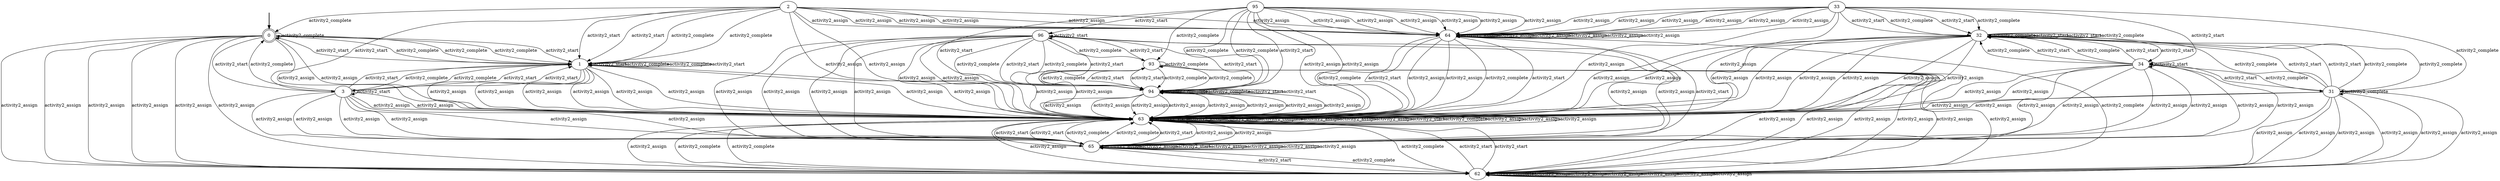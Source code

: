 digraph {
	fake0 [style=invisible]
	0 [root=true] [shape=doublecircle]
	32
	64
	96
	1
	33
	65
	2
	34
	3
	93
	62
	94
	31
	63
	95
	fake0 -> 0 [style=bold]
95 -> 64 [label=activity2_assign]
0 -> 63 [label=activity2_assign]
1 -> 63 [label=activity2_assign]
62 -> 62 [label=activity2_complete]
34 -> 65 [label=activity2_assign]
93 -> 62 [label=activity2_assign]
95 -> 64 [label=activity2_assign]
2 -> 1 [label=activity2_complete]
96 -> 94 [label=activity2_complete]
64 -> 65 [label=activity2_start]
1 -> 63 [label=activity2_assign]
62 -> 63 [label=activity2_start]
32 -> 63 [label=activity2_assign]
95 -> 94 [label=activity2_complete]
0 -> 62 [label=activity2_assign]
95 -> 64 [label=activity2_assign]
31 -> 62 [label=activity2_assign]
0 -> 1 [label=activity2_start]
63 -> 63 [label=activity2_start]
0 -> 1 [label=activity2_start]
34 -> 65 [label=activity2_assign]
64 -> 62 [label=activity2_complete]
1 -> 1 [label=activity2_start]
1 -> 1 [label=activity2_complete]
62 -> 63 [label=activity2_start]
0 -> 0 [label=activity2_complete]
31 -> 63 [label=activity2_assign]
94 -> 94 [label=activity2_complete]
65 -> 65 [label=activity2_assign]
64 -> 63 [label=activity2_complete]
2 -> 3 [label=activity2_start]
32 -> 63 [label=activity2_assign]
93 -> 94 [label=activity2_start]
95 -> 64 [label=activity2_assign]
2 -> 64 [label=activity2_assign]
96 -> 65 [label=activity2_assign]
33 -> 64 [label=activity2_assign]
32 -> 63 [label=activity2_assign]
94 -> 63 [label=activity2_assign]
3 -> 65 [label=activity2_assign]
32 -> 31 [label=activity2_complete]
33 -> 34 [label=activity2_start]
96 -> 65 [label=activity2_assign]
94 -> 63 [label=activity2_assign]
94 -> 63 [label=activity2_assign]
65 -> 65 [label=activity2_assign]
33 -> 64 [label=activity2_assign]
93 -> 93 [label=activity2_complete]
63 -> 63 [label=activity2_assign]
34 -> 63 [label=activity2_assign]
95 -> 94 [label=activity2_complete]
63 -> 63 [label=activity2_assign]
3 -> 0 [label=activity2_complete]
96 -> 65 [label=activity2_assign]
96 -> 94 [label=activity2_start]
1 -> 63 [label=activity2_assign]
1 -> 63 [label=activity2_assign]
1 -> 1 [label=activity2_complete]
3 -> 1 [label=activity2_start]
3 -> 63 [label=activity2_assign]
96 -> 65 [label=activity2_assign]
62 -> 65 [label=activity2_start]
96 -> 65 [label=activity2_assign]
65 -> 63 [label=activity2_complete]
94 -> 63 [label=activity2_assign]
65 -> 63 [label=activity2_complete]
33 -> 31 [label=activity2_complete]
63 -> 63 [label=activity2_complete]
34 -> 32 [label=activity2_complete]
94 -> 63 [label=activity2_assign]
64 -> 63 [label=activity2_start]
93 -> 63 [label=activity2_assign]
1 -> 63 [label=activity2_assign]
63 -> 63 [label=activity2_assign]
63 -> 63 [label=activity2_assign]
94 -> 94 [label=activity2_complete]
34 -> 32 [label=activity2_start]
33 -> 32 [label=activity2_start]
33 -> 64 [label=activity2_assign]
94 -> 63 [label=activity2_assign]
34 -> 31 [label=activity2_complete]
62 -> 62 [label=activity2_assign]
95 -> 96 [label=activity2_start]
0 -> 3 [label=activity2_start]
1 -> 63 [label=activity2_assign]
65 -> 65 [label=activity2_start]
31 -> 31 [label=activity2_complete]
2 -> 64 [label=activity2_assign]
31 -> 62 [label=activity2_assign]
3 -> 65 [label=activity2_assign]
1 -> 0 [label=activity2_complete]
65 -> 63 [label=activity2_start]
3 -> 63 [label=activity2_assign]
34 -> 32 [label=activity2_complete]
93 -> 96 [label=activity2_start]
1 -> 3 [label=activity2_start]
63 -> 63 [label=activity2_assign]
33 -> 32 [label=activity2_complete]
63 -> 63 [label=activity2_start]
64 -> 63 [label=activity2_assign]
3 -> 1 [label=activity2_start]
31 -> 62 [label=activity2_assign]
64 -> 63 [label=activity2_assign]
33 -> 32 [label=activity2_start]
95 -> 94 [label=activity2_start]
32 -> 63 [label=activity2_assign]
32 -> 63 [label=activity2_assign]
2 -> 64 [label=activity2_assign]
0 -> 62 [label=activity2_assign]
1 -> 63 [label=activity2_assign]
3 -> 1 [label=activity2_complete]
3 -> 65 [label=activity2_assign]
63 -> 65 [label=activity2_start]
0 -> 62 [label=activity2_assign]
0 -> 62 [label=activity2_assign]
31 -> 32 [label=activity2_complete]
32 -> 32 [label=activity2_complete]
3 -> 1 [label=activity2_complete]
93 -> 63 [label=activity2_assign]
34 -> 65 [label=activity2_assign]
1 -> 63 [label=activity2_assign]
2 -> 63 [label=activity2_assign]
3 -> 65 [label=activity2_assign]
95 -> 93 [label=activity2_complete]
2 -> 64 [label=activity2_assign]
93 -> 94 [label=activity2_start]
32 -> 63 [label=activity2_assign]
63 -> 63 [label=activity2_complete]
32 -> 63 [label=activity2_assign]
64 -> 63 [label=activity2_complete]
94 -> 63 [label=activity2_assign]
34 -> 63 [label=activity2_assign]
65 -> 65 [label=activity2_assign]
64 -> 64 [label=activity2_assign]
65 -> 62 [label=activity2_complete]
62 -> 63 [label=activity2_assign]
34 -> 34 [label=activity2_start]
62 -> 62 [label=activity2_assign]
95 -> 94 [label=activity2_start]
65 -> 65 [label=activity2_assign]
96 -> 63 [label=activity2_assign]
65 -> 65 [label=activity2_assign]
31 -> 32 [label=activity2_start]
94 -> 63 [label=activity2_assign]
94 -> 94 [label=activity2_start]
32 -> 32 [label=activity2_start]
34 -> 65 [label=activity2_assign]
63 -> 63 [label=activity2_assign]
31 -> 62 [label=activity2_assign]
93 -> 62 [label=activity2_assign]
32 -> 34 [label=activity2_start]
31 -> 34 [label=activity2_start]
65 -> 63 [label=activity2_assign]
93 -> 62 [label=activity2_assign]
34 -> 65 [label=activity2_assign]
0 -> 1 [label=activity2_complete]
62 -> 62 [label=activity2_assign]
2 -> 1 [label=activity2_start]
3 -> 65 [label=activity2_assign]
93 -> 62 [label=activity2_assign]
2 -> 64 [label=activity2_assign]
33 -> 64 [label=activity2_assign]
33 -> 64 [label=activity2_assign]
0 -> 63 [label=activity2_assign]
32 -> 63 [label=activity2_assign]
96 -> 94 [label=activity2_complete]
2 -> 64 [label=activity2_assign]
31 -> 62 [label=activity2_assign]
95 -> 63 [label=activity2_assign]
31 -> 63 [label=activity2_assign]
93 -> 94 [label=activity2_complete]
95 -> 64 [label=activity2_assign]
0 -> 62 [label=activity2_assign]
63 -> 63 [label=activity2_assign]
32 -> 32 [label=activity2_start]
64 -> 63 [label=activity2_start]
1 -> 1 [label=activity2_start]
3 -> 3 [label=activity2_start]
64 -> 64 [label=activity2_assign]
93 -> 62 [label=activity2_assign]
95 -> 64 [label=activity2_assign]
2 -> 63 [label=activity2_assign]
62 -> 62 [label=activity2_assign]
2 -> 1 [label=activity2_start]
65 -> 63 [label=activity2_assign]
62 -> 63 [label=activity2_complete]
93 -> 62 [label=activity2_assign]
64 -> 64 [label=activity2_assign]
33 -> 64 [label=activity2_assign]
31 -> 32 [label=activity2_start]
33 -> 63 [label=activity2_assign]
95 -> 63 [label=activity2_assign]
65 -> 63 [label=activity2_start]
33 -> 63 [label=activity2_assign]
32 -> 32 [label=activity2_complete]
96 -> 94 [label=activity2_start]
64 -> 64 [label=activity2_assign]
62 -> 63 [label=activity2_complete]
94 -> 94 [label=activity2_start]
63 -> 63 [label=activity2_assign]
34 -> 32 [label=activity2_start]
93 -> 94 [label=activity2_complete]
96 -> 65 [label=activity2_assign]
2 -> 0 [label=activity2_complete]
0 -> 1 [label=activity2_complete]
3 -> 65 [label=activity2_assign]
94 -> 96 [label=activity2_start]
33 -> 32 [label=activity2_complete]
64 -> 64 [label=activity2_assign]
96 -> 63 [label=activity2_assign]
34 -> 65 [label=activity2_assign]
62 -> 62 [label=activity2_assign]
96 -> 96 [label=activity2_start]
65 -> 65 [label=activity2_assign]
64 -> 64 [label=activity2_assign]
96 -> 93 [label=activity2_complete]
0 -> 62 [label=activity2_assign]
94 -> 93 [label=activity2_complete]
31 -> 32 [label=activity2_complete]
62 -> 63 [label=activity2_assign]
62 -> 62 [label=activity2_assign]
31 -> 62 [label=activity2_assign]
63 -> 62 [label=activity2_complete]
2 -> 1 [label=activity2_complete]
}
